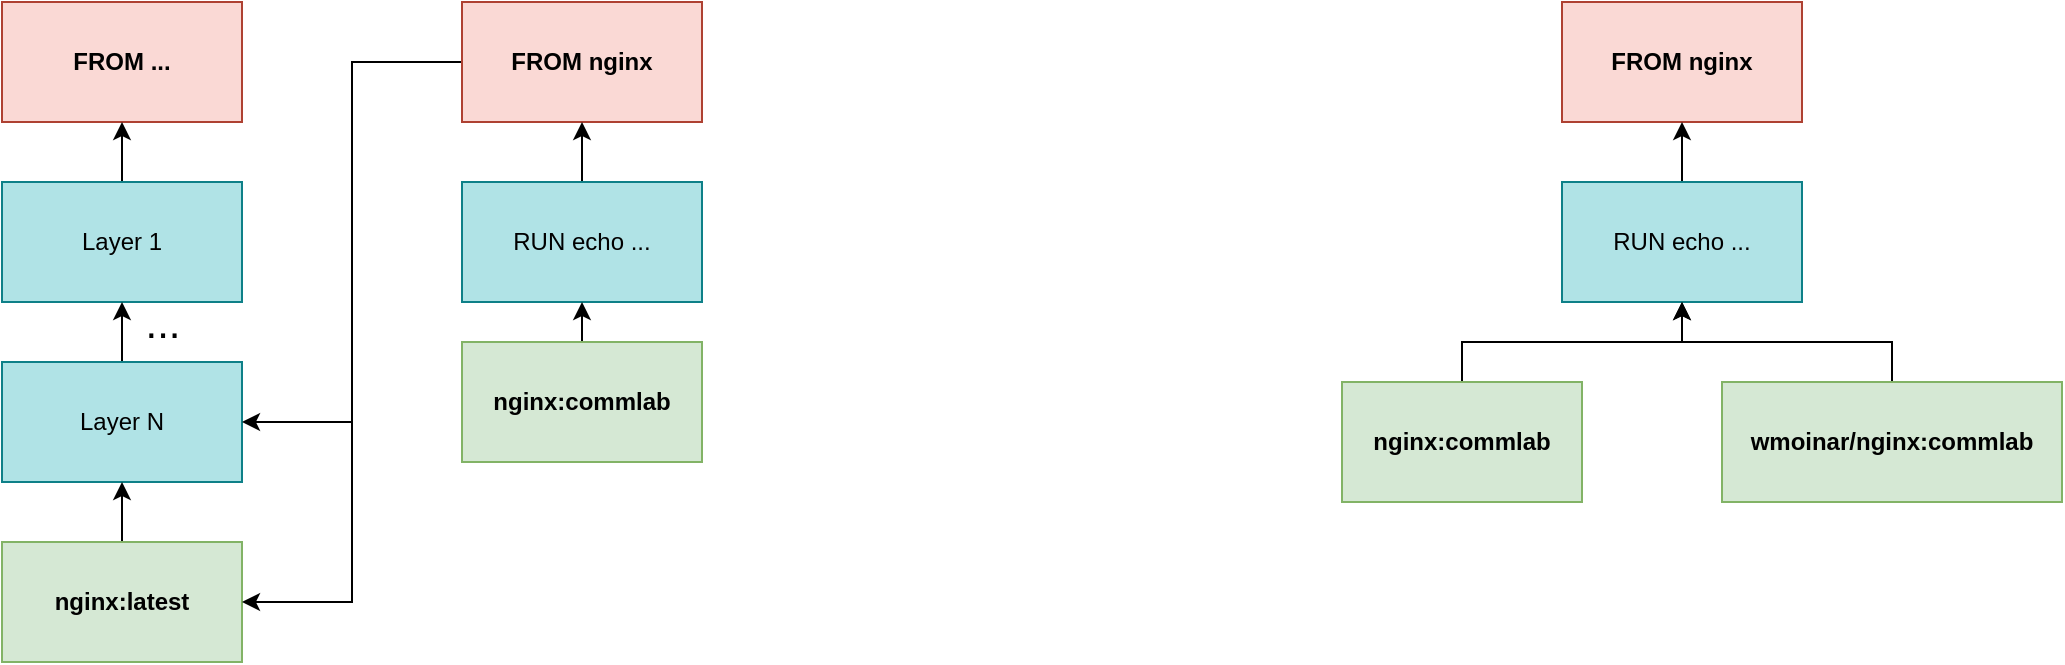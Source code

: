 <mxfile version="20.0.1" type="device"><diagram id="RzkxQmzZWICIFM6YaQ4k" name="Page-1"><mxGraphModel dx="1350" dy="793" grid="1" gridSize="10" guides="1" tooltips="1" connect="1" arrows="1" fold="1" page="1" pageScale="1" pageWidth="827" pageHeight="1169" math="0" shadow="0"><root><mxCell id="0"/><mxCell id="1" parent="0"/><mxCell id="7K3Gck98ZcCeLMopSpZF-1" value="&lt;div&gt;FROM ...&lt;/div&gt;" style="rounded=0;whiteSpace=wrap;html=1;fillColor=#fad9d5;strokeColor=#ae4132;fontStyle=1" vertex="1" parent="1"><mxGeometry x="80" y="180" width="120" height="60" as="geometry"/></mxCell><mxCell id="7K3Gck98ZcCeLMopSpZF-10" style="edgeStyle=orthogonalEdgeStyle;rounded=0;orthogonalLoop=1;jettySize=auto;html=1;exitX=0.5;exitY=0;exitDx=0;exitDy=0;entryX=0.5;entryY=1;entryDx=0;entryDy=0;fontStyle=1" edge="1" parent="1" source="7K3Gck98ZcCeLMopSpZF-2" target="7K3Gck98ZcCeLMopSpZF-1"><mxGeometry relative="1" as="geometry"/></mxCell><mxCell id="7K3Gck98ZcCeLMopSpZF-2" value="Layer 1" style="rounded=0;whiteSpace=wrap;html=1;fillColor=#b0e3e6;strokeColor=#0e8088;fontStyle=0" vertex="1" parent="1"><mxGeometry x="80" y="270" width="120" height="60" as="geometry"/></mxCell><mxCell id="7K3Gck98ZcCeLMopSpZF-11" style="edgeStyle=orthogonalEdgeStyle;rounded=0;orthogonalLoop=1;jettySize=auto;html=1;exitX=0.5;exitY=0;exitDx=0;exitDy=0;entryX=0.5;entryY=1;entryDx=0;entryDy=0;fontStyle=0" edge="1" parent="1" source="7K3Gck98ZcCeLMopSpZF-3" target="7K3Gck98ZcCeLMopSpZF-2"><mxGeometry relative="1" as="geometry"/></mxCell><mxCell id="7K3Gck98ZcCeLMopSpZF-3" value="Layer N" style="rounded=0;whiteSpace=wrap;html=1;fillColor=#b0e3e6;strokeColor=#0e8088;fontStyle=0" vertex="1" parent="1"><mxGeometry x="80" y="360" width="120" height="60" as="geometry"/></mxCell><mxCell id="7K3Gck98ZcCeLMopSpZF-12" style="edgeStyle=orthogonalEdgeStyle;rounded=0;orthogonalLoop=1;jettySize=auto;html=1;exitX=0.5;exitY=0;exitDx=0;exitDy=0;entryX=0.5;entryY=1;entryDx=0;entryDy=0;fontStyle=1" edge="1" parent="1" source="7K3Gck98ZcCeLMopSpZF-4" target="7K3Gck98ZcCeLMopSpZF-3"><mxGeometry relative="1" as="geometry"/></mxCell><mxCell id="7K3Gck98ZcCeLMopSpZF-4" value="nginx:latest" style="rounded=0;whiteSpace=wrap;html=1;fillColor=#d5e8d4;strokeColor=#82b366;fontStyle=1" vertex="1" parent="1"><mxGeometry x="80" y="450" width="120" height="60" as="geometry"/></mxCell><mxCell id="7K3Gck98ZcCeLMopSpZF-8" style="edgeStyle=orthogonalEdgeStyle;rounded=0;orthogonalLoop=1;jettySize=auto;html=1;exitX=0;exitY=0.5;exitDx=0;exitDy=0;entryX=1;entryY=0.5;entryDx=0;entryDy=0;fontStyle=1" edge="1" parent="1" source="7K3Gck98ZcCeLMopSpZF-5" target="7K3Gck98ZcCeLMopSpZF-3"><mxGeometry relative="1" as="geometry"/></mxCell><mxCell id="7K3Gck98ZcCeLMopSpZF-9" style="edgeStyle=orthogonalEdgeStyle;rounded=0;orthogonalLoop=1;jettySize=auto;html=1;exitX=0;exitY=0.5;exitDx=0;exitDy=0;entryX=1;entryY=0.5;entryDx=0;entryDy=0;fontStyle=1" edge="1" parent="1" source="7K3Gck98ZcCeLMopSpZF-5" target="7K3Gck98ZcCeLMopSpZF-4"><mxGeometry relative="1" as="geometry"/></mxCell><mxCell id="7K3Gck98ZcCeLMopSpZF-5" value="FROM nginx " style="rounded=0;whiteSpace=wrap;html=1;fillColor=#fad9d5;strokeColor=#ae4132;fontStyle=1" vertex="1" parent="1"><mxGeometry x="310" y="180" width="120" height="60" as="geometry"/></mxCell><mxCell id="7K3Gck98ZcCeLMopSpZF-13" style="edgeStyle=orthogonalEdgeStyle;rounded=0;orthogonalLoop=1;jettySize=auto;html=1;exitX=0.5;exitY=0;exitDx=0;exitDy=0;entryX=0.5;entryY=1;entryDx=0;entryDy=0;fontStyle=1" edge="1" parent="1" source="7K3Gck98ZcCeLMopSpZF-6" target="7K3Gck98ZcCeLMopSpZF-5"><mxGeometry relative="1" as="geometry"/></mxCell><mxCell id="7K3Gck98ZcCeLMopSpZF-6" value="RUN echo ..." style="rounded=0;whiteSpace=wrap;html=1;fillColor=#b0e3e6;strokeColor=#0e8088;fontStyle=0" vertex="1" parent="1"><mxGeometry x="310" y="270" width="120" height="60" as="geometry"/></mxCell><mxCell id="7K3Gck98ZcCeLMopSpZF-14" style="edgeStyle=orthogonalEdgeStyle;rounded=0;orthogonalLoop=1;jettySize=auto;html=1;exitX=0.5;exitY=0;exitDx=0;exitDy=0;entryX=0.5;entryY=1;entryDx=0;entryDy=0;fontStyle=1" edge="1" parent="1" source="7K3Gck98ZcCeLMopSpZF-7" target="7K3Gck98ZcCeLMopSpZF-6"><mxGeometry relative="1" as="geometry"/></mxCell><mxCell id="7K3Gck98ZcCeLMopSpZF-7" value="nginx:commlab" style="rounded=0;whiteSpace=wrap;html=1;fillColor=#d5e8d4;strokeColor=#82b366;fontStyle=1" vertex="1" parent="1"><mxGeometry x="310" y="350" width="120" height="60" as="geometry"/></mxCell><mxCell id="7K3Gck98ZcCeLMopSpZF-15" value="&lt;font style=&quot;font-size: 21px;&quot;&gt;...&lt;/font&gt;" style="text;html=1;align=center;verticalAlign=middle;resizable=0;points=[];autosize=1;strokeColor=none;fillColor=none;fontStyle=0" vertex="1" parent="1"><mxGeometry x="145" y="330" width="30" height="20" as="geometry"/></mxCell><mxCell id="7K3Gck98ZcCeLMopSpZF-25" value="FROM nginx " style="rounded=0;whiteSpace=wrap;html=1;fillColor=#fad9d5;strokeColor=#ae4132;fontStyle=1" vertex="1" parent="1"><mxGeometry x="860" y="180" width="120" height="60" as="geometry"/></mxCell><mxCell id="7K3Gck98ZcCeLMopSpZF-26" style="edgeStyle=orthogonalEdgeStyle;rounded=0;orthogonalLoop=1;jettySize=auto;html=1;exitX=0.5;exitY=0;exitDx=0;exitDy=0;entryX=0.5;entryY=1;entryDx=0;entryDy=0;fontStyle=1" edge="1" parent="1" source="7K3Gck98ZcCeLMopSpZF-27" target="7K3Gck98ZcCeLMopSpZF-25"><mxGeometry relative="1" as="geometry"/></mxCell><mxCell id="7K3Gck98ZcCeLMopSpZF-27" value="RUN echo ..." style="rounded=0;whiteSpace=wrap;html=1;fillColor=#b0e3e6;strokeColor=#0e8088;fontStyle=0" vertex="1" parent="1"><mxGeometry x="860" y="270" width="120" height="60" as="geometry"/></mxCell><mxCell id="7K3Gck98ZcCeLMopSpZF-28" style="edgeStyle=orthogonalEdgeStyle;rounded=0;orthogonalLoop=1;jettySize=auto;html=1;exitX=0.5;exitY=0;exitDx=0;exitDy=0;entryX=0.5;entryY=1;entryDx=0;entryDy=0;fontStyle=1" edge="1" parent="1" source="7K3Gck98ZcCeLMopSpZF-29" target="7K3Gck98ZcCeLMopSpZF-27"><mxGeometry relative="1" as="geometry"/></mxCell><mxCell id="7K3Gck98ZcCeLMopSpZF-29" value="nginx:commlab" style="rounded=0;whiteSpace=wrap;html=1;fillColor=#d5e8d4;strokeColor=#82b366;fontStyle=1" vertex="1" parent="1"><mxGeometry x="750" y="370" width="120" height="60" as="geometry"/></mxCell><mxCell id="7K3Gck98ZcCeLMopSpZF-33" style="edgeStyle=orthogonalEdgeStyle;rounded=0;orthogonalLoop=1;jettySize=auto;html=1;exitX=0.5;exitY=0;exitDx=0;exitDy=0;entryX=0.5;entryY=1;entryDx=0;entryDy=0;fontSize=21;" edge="1" parent="1" source="7K3Gck98ZcCeLMopSpZF-31" target="7K3Gck98ZcCeLMopSpZF-27"><mxGeometry relative="1" as="geometry"/></mxCell><mxCell id="7K3Gck98ZcCeLMopSpZF-31" value="wmoinar/nginx:commlab" style="rounded=0;whiteSpace=wrap;html=1;fillColor=#d5e8d4;strokeColor=#82b366;fontStyle=1" vertex="1" parent="1"><mxGeometry x="940" y="370" width="170" height="60" as="geometry"/></mxCell></root></mxGraphModel></diagram></mxfile>